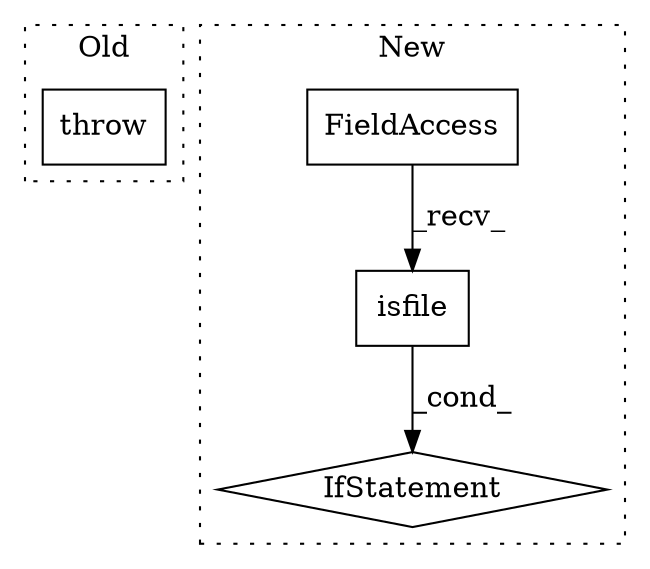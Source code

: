 digraph G {
subgraph cluster0 {
1 [label="throw" a="53" s="12097" l="6" shape="box"];
label = "Old";
style="dotted";
}
subgraph cluster1 {
2 [label="isfile" a="32" s="11775,11792" l="7,1" shape="box"];
3 [label="FieldAccess" a="22" s="11767" l="7" shape="box"];
4 [label="IfStatement" a="25" s="11762,11808" l="4,2" shape="diamond"];
label = "New";
style="dotted";
}
2 -> 4 [label="_cond_"];
3 -> 2 [label="_recv_"];
}